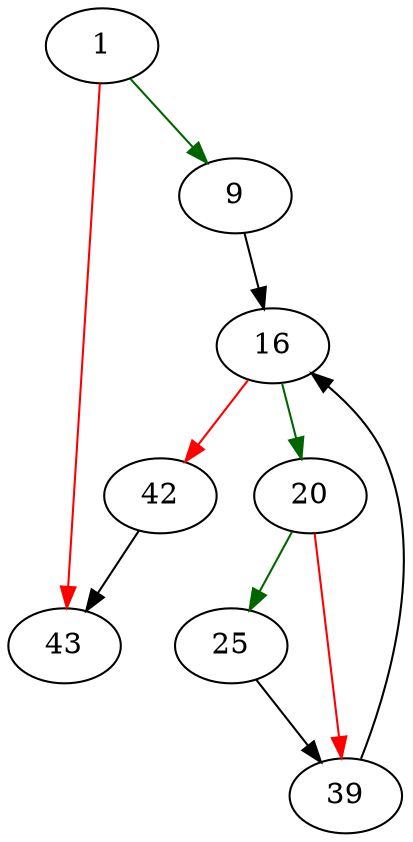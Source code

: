 strict digraph "setAllPagerFlags" {
	// Node definitions.
	1 [entry=true];
	9;
	43;
	16;
	20;
	42;
	25;
	39;

	// Edge definitions.
	1 -> 9 [
		color=darkgreen
		cond=true
	];
	1 -> 43 [
		color=red
		cond=false
	];
	9 -> 16;
	16 -> 20 [
		color=darkgreen
		cond=true
	];
	16 -> 42 [
		color=red
		cond=false
	];
	20 -> 25 [
		color=darkgreen
		cond=true
	];
	20 -> 39 [
		color=red
		cond=false
	];
	42 -> 43;
	25 -> 39;
	39 -> 16;
}